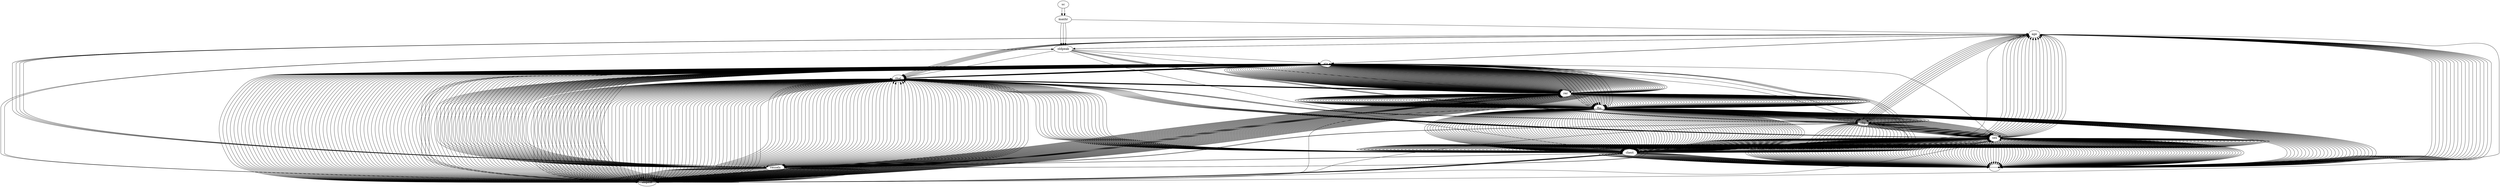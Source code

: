digraph DecisionTree {
	sc -> maxhr
	sc -> maxhr
	maxhr -> age
	maxhr -> oldpeak
	maxhr -> oldpeak
	maxhr -> oldpeak
	age -> thal
	age -> oldpeak
	oldpeak -> rbp
	oldpeak -> age
	oldpeak -> rer
	oldpeak -> thal
	oldpeak -> rbp
	oldpeak -> rbp
	thal -> vessels
	oldpeak -> slopest
	oldpeak -> chest
	rbp -> age
	rbp -> age
	age -> rbp
	age -> vessels
	rer -> thal
	rer -> thal
	thal -> vessels
	thal -> vessels
	rbp -> age
	rbp -> age
	rbp -> age
	rbp -> age
	vessels -> slopest
	slopest -> thal
	slopest -> thal
	chest -> thal
	chest -> thal
	chest -> thal
	age -> sex
	age -> vessels
	age -> thal
	age -> eia
	rbp -> thal
	rbp -> slopest
	vessels -> rbp
	vessels -> chest
	vessels -> rer
	vessels -> rbp
	thal -> vessels
	thal -> vessels
	thal -> vessels
	thal -> vessels
	vessels -> slopest
	vessels -> slopest
	vessels -> slopest
	vessels -> slopest
	vessels -> slopest
	vessels -> slopest
	age -> chest
	age -> vessels
	age -> thal
	age -> slopest
	age -> thal
	age -> eia
	age -> thal
	age -> vessels
	slopest -> oldpeak
	thal -> vessels
	thal -> vessels
	thal -> vessels
	thal -> vessels
	thal -> vessels
	thal -> vessels
	thal -> vessels
	thal -> vessels
	thal -> vessels
	thal -> vessels
	sex -> thal
	sex -> vessels
	vessels -> thal
	vessels -> eia
	vessels -> thal
	vessels -> thal
	thal -> vessels
	thal -> vessels
	thal -> vessels
	eia -> thal
	eia -> vessels
	thal -> vessels
	thal -> vessels
	slopest -> thal
	slopest -> thal
	slopest -> thal
	rbp -> thal
	rbp -> eia
	chest -> thal
	chest -> thal
	chest -> thal
	rer -> thal
	rer -> thal
	rbp -> thal
	rbp -> sex
	vessels -> slopest
	vessels -> slopest
	vessels -> slopest
	vessels -> slopest
	slopest -> eia
	slopest -> eia
	slopest -> eia
	slopest -> eia
	slopest -> eia
	slopest -> eia
	chest -> thal
	chest -> thal
	chest -> thal
	vessels -> chest
	vessels -> thal
	vessels -> thal
	vessels -> thal
	thal -> vessels
	thal -> vessels
	slopest -> sex
	slopest -> thal
	thal -> vessels
	eia -> sex
	eia -> thal
	thal -> vessels
	thal -> vessels
	vessels -> eia
	vessels -> slopest
	vessels -> thal
	vessels -> thal
	oldpeak -> eia
	vessels -> eia
	vessels -> eia
	vessels -> eia
	vessels -> eia
	vessels -> eia
	vessels -> eia
	vessels -> slopest
	vessels -> slopest
	vessels -> slopest
	vessels -> slopest
	vessels -> slopest
	vessels -> slopest
	thal -> vessels
	vessels -> thal
	vessels -> thal
	vessels -> thal
	thal -> slopest
	thal -> slopest
	thal -> slopest
	eia -> thal
	eia -> thal
	thal -> slopest
	thal -> slopest
	thal -> slopest
	thal -> slopest
	thal -> slopest
	vessels -> slopest
	vessels -> slopest
	vessels -> slopest
	vessels -> slopest
	vessels -> slopest
	thal -> vessels
	thal -> vessels
	thal -> vessels
	vessels -> sex
	vessels -> thal
	vessels -> thal
	vessels -> slopest
	vessels -> slopest
	vessels -> slopest
	thal -> vessels
	thal -> vessels
	thal -> vessels
	thal -> vessels
	thal -> vessels
	thal -> slopest
	thal -> slopest
	thal -> slopest
	eia -> slopest
	eia -> thal
	thal -> slopest
	thal -> slopest
	thal -> slopest
	thal -> slopest
	thal -> slopest
	thal -> slopest
	thal -> slopest
	thal -> slopest
	sex -> thal
	sex -> thal
	slopest -> eia
	slopest -> eia
	slopest -> eia
	slopest -> eia
	eia -> rer
	eia -> rer
	eia -> rer
	eia -> rer
	eia -> rer
	eia -> rer
	eia -> rer
	eia -> rer
	thal -> vessels
	thal -> vessels
	thal -> vessels
	thal -> vessels
	thal -> vessels
	chest -> slopest
	chest -> thal
	chest -> thal
	thal -> eia
	thal -> slopest
	thal -> slopest
	thal -> slopest
	thal -> slopest
	thal -> slopest
	vessels -> slopest
	vessels -> slopest
	sex -> chest
	sex -> chest
	thal -> vessels
	vessels -> slopest
	vessels -> slopest
	sex -> thal
	sex -> thal
	thal -> vessels
	thal -> vessels
	vessels -> slopest
	vessels -> slopest
	eia -> thal
	eia -> thal
	slopest -> thal
	slopest -> thal
	thal -> slopest
	thal -> slopest
	thal -> slopest
	eia -> rer
	eia -> rer
	eia -> rer
	eia -> rer
	eia -> rer
	eia -> rer
	eia -> rer
	slopest -> eia
	slopest -> eia
	slopest -> eia
	slopest -> eia
	slopest -> eia
	slopest -> eia
	vessels -> slopest
	vessels -> slopest
	thal -> rer
	thal -> chest
	thal -> slopest
	thal -> slopest
	slopest -> eia
	slopest -> eia
	slopest -> eia
	slopest -> eia
	slopest -> eia
	thal -> slopest
	thal -> slopest
	thal -> slopest
	thal -> slopest
	slopest -> eia
	slopest -> eia
	slopest -> eia
	slopest -> eia
	slopest -> eia
	slopest -> eia
	slopest -> eia
	slopest -> eia
	slopest -> eia
	slopest -> eia
	slopest -> eia
	slopest -> eia
	vessels -> slopest
	vessels -> slopest
	vessels -> slopest
	vessels -> slopest
	vessels -> slopest
	vessels -> slopest
	sex -> thal
	sex -> thal
	thal -> slopest
	thal -> slopest
	slopest -> eia
	slopest -> eia
	slopest -> eia
	slopest -> eia
	slopest -> eia
	vessels -> eia
	vessels -> eia
	vessels -> eia
	vessels -> eia
	vessels -> eia
	slopest -> eia
	slopest -> eia
	slopest -> eia
	slopest -> eia
	slopest -> thal
	slopest -> chest
	slopest -> thal
	thal -> slopest
	thal -> slopest
	slopest -> eia
	slopest -> eia
	slopest -> eia
	slopest -> eia
	slopest -> eia
	slopest -> eia
	slopest -> eia
	slopest -> eia
	slopest -> eia
	slopest -> eia
	slopest -> eia
	thal -> slopest
	thal -> slopest
	thal -> slopest
	thal -> slopest
	eia -> fbs
	eia -> fbs
	eia -> fbs
	eia -> fbs
	rer -> fbs
	rer -> fbs
	rer -> fbs
	rer -> fbs
	rer -> fbs
	rer -> fbs
	rer -> fbs
	rer -> fbs
	rer -> fbs
	rer -> fbs
	rer -> fbs
	vessels -> slopest
	vessels -> slopest
	vessels -> slopest
	vessels -> slopest
	vessels -> slopest
	vessels -> slopest
	vessels -> slopest
	vessels -> slopest
	slopest -> eia
	slopest -> thal
	thal -> slopest
	thal -> slopest
	thal -> slopest
	thal -> slopest
	eia -> slopest
	eia -> slopest
	slopest -> eia
	slopest -> eia
	slopest -> eia
	slopest -> eia
	slopest -> eia
	slopest -> eia
	slopest -> eia
	slopest -> eia
	slopest -> eia
	slopest -> eia
	chest -> eia
	chest -> thal
	chest -> thal
	chest -> vessels
	chest -> thal
	chest -> thal
	chest -> thal
	chest -> thal
	vessels -> eia
	vessels -> eia
	vessels -> eia
	slopest -> eia
	slopest -> eia
	thal -> vessels
	thal -> vessels
	thal -> vessels
	thal -> vessels
	vessels -> slopest
	vessels -> slopest
	vessels -> slopest
	vessels -> slopest
	vessels -> slopest
	slopest -> eia
	slopest -> eia
	thal -> slopest
	thal -> slopest
	thal -> slopest
	thal -> eia
	thal -> eia
	thal -> eia
	slopest -> eia
	slopest -> eia
	slopest -> eia
	slopest -> eia
	rer -> fbs
	rer -> fbs
	rer -> fbs
	rer -> fbs
	rer -> fbs
	rer -> fbs
	rer -> fbs
	eia -> rer
	eia -> rer
	eia -> rer
	eia -> rer
	eia -> rer
	eia -> rer
	slopest -> eia
	slopest -> eia
	slopest -> eia
	slopest -> eia
	rer -> slopest
	rer -> slopest
	chest -> slopest
	chest -> slopest
	chest -> eia
	chest -> slopest
	slopest -> eia
	slopest -> eia
	eia -> rer
	eia -> rer
	eia -> rer
	eia -> rer
	eia -> rer
	slopest -> rer
	slopest -> rer
	slopest -> rer
	slopest -> rer
	slopest -> rer
	eia -> rer
	eia -> rer
	eia -> rer
	eia -> rer
	eia -> rer
	eia -> rer
	eia -> rer
	eia -> rer
	eia -> rer
	eia -> rer
	eia -> rer
	eia -> rer
	slopest -> rer
	slopest -> rer
	slopest -> rer
	slopest -> rer
	slopest -> rer
	slopest -> rer
	slopest -> rer
	slopest -> rer
	slopest -> rer
	thal -> slopest
	thal -> slopest
	thal -> slopest
	slopest -> rer
	slopest -> rer
	eia -> rer
	eia -> rer
	eia -> rer
	eia -> rer
	eia -> rer
	eia -> rer
	eia -> rer
	eia -> rer
	eia -> rer
	eia -> rer
	eia -> rer
	eia -> rer
	eia -> rer
	eia -> rer
	eia -> rer
	eia -> rer
	eia -> rer
	thal -> rer
	thal -> rer
	thal -> rer
	chest -> thal
	chest -> thal
	thal -> rer
	slopest -> rer
	slopest -> rer
	eia -> rer
	eia -> rer
	eia -> rer
	eia -> rer
	eia -> rer
	eia -> rer
	eia -> fbs
	eia -> fbs
	eia -> fbs
	eia -> rer
	eia -> rer
	slopest -> eia
	slopest -> eia
	slopest -> eia
	slopest -> eia
	fbs -> rbp
	fbs -> rbp
	fbs -> rbp
	fbs -> rbp
	fbs -> rbp
	fbs -> rbp
	fbs -> rbp
	fbs -> rbp
	fbs -> rbp
	fbs -> rbp
	fbs -> rbp
	fbs -> rbp
	fbs -> rbp
	fbs -> rbp
	fbs -> rbp
	slopest -> eia
	slopest -> eia
	slopest -> eia
	slopest -> eia
	slopest -> eia
	slopest -> eia
	slopest -> eia
	slopest -> eia
	slopest -> eia
	slopest -> eia
	eia -> thal
	eia -> thal
	thal -> eia
	slopest -> eia
	slopest -> eia
	slopest -> eia
	slopest -> eia
	slopest -> rer
	slopest -> rer
	eia -> rer
	eia -> rer
	eia -> rer
	eia -> rer
	eia -> rer
	eia -> rer
	eia -> rer
	eia -> rer
	eia -> rer
	eia -> rer
	eia -> rer
	eia -> thal
	eia -> thal
	thal -> vessels
	thal -> vessels
	thal -> vessels
	vessels -> thal
	vessels -> rer
	thal -> vessels
	thal -> vessels
	thal -> vessels
	thal -> vessels
	eia -> rer
	eia -> rer
	eia -> rer
	eia -> rer
	eia -> rer
	eia -> rer
	vessels -> slopest
	vessels -> slopest
	vessels -> slopest
	vessels -> slopest
	slopest -> rer
	slopest -> rer
	slopest -> rer
	slopest -> rer
	slopest -> rer
	slopest -> rer
	eia -> rer
	eia -> rer
	slopest -> rer
	slopest -> rer
	slopest -> rer
	slopest -> rer
	slopest -> rer
	slopest -> rer
	eia -> rer
	eia -> rer
	eia -> rer
	eia -> rer
	eia -> rer
	eia -> rer
	eia -> rer
	eia -> rer
	eia -> rer
	eia -> rer
	fbs -> rbp
	fbs -> rbp
	fbs -> rbp
	fbs -> rbp
	fbs -> rbp
	fbs -> rbp
	fbs -> rbp
	rer -> fbs
	rer -> fbs
	rer -> fbs
	rer -> fbs
	rer -> fbs
	rer -> fbs
	rer -> fbs
	eia -> rer
	eia -> rer
	eia -> rer
	eia -> rer
	slopest -> eia
	slopest -> fbs
	slopest -> eia
	slopest -> eia
	slopest -> eia
	eia -> slopest
	eia -> slopest
	slopest -> eia
	slopest -> eia
	eia -> rer
	eia -> rer
	rer -> fbs
	rer -> fbs
	rer -> fbs
	rer -> fbs
	rer -> fbs
	rer -> fbs
	rer -> fbs
	rer -> fbs
	rer -> fbs
	rer -> fbs
	rer -> fbs
	rer -> fbs
	rer -> fbs
	rer -> fbs
	rer -> fbs
	rer -> fbs
	rer -> fbs
	rer -> fbs
	rer -> fbs
	rer -> fbs
	rer -> fbs
	rer -> fbs
	rer -> fbs
	rer -> fbs
	rer -> fbs
	rer -> fbs
	rer -> fbs
	rer -> fbs
	rer -> fbs
	rer -> fbs
	rer -> fbs
	rer -> fbs
	rer -> fbs
	rer -> fbs
	slopest -> rer
	slopest -> rer
	slopest -> rer
	slopest -> rer
	rer -> fbs
	rer -> fbs
	rer -> fbs
	rer -> fbs
	rer -> fbs
	rer -> fbs
	rer -> fbs
	rer -> fbs
	rer -> fbs
	rer -> fbs
	rer -> fbs
	rer -> fbs
	rer -> fbs
	rer -> fbs
	rer -> fbs
	rer -> fbs
	rer -> fbs
	rer -> fbs
	rer -> fbs
	rer -> fbs
	rer -> fbs
	rer -> fbs
	rer -> fbs
	rer -> fbs
	rer -> fbs
	rer -> fbs
	thal -> rer
	thal -> rer
	rer -> fbs
	rer -> fbs
	rer -> fbs
	rer -> fbs
	rer -> fbs
	rer -> fbs
	rer -> fbs
	rer -> fbs
	rer -> fbs
	rer -> fbs
	rer -> fbs
	fbs -> rbp
	fbs -> rbp
	fbs -> rbp
	rer -> fbs
	rer -> fbs
	eia -> rer
	eia -> rer
	eia -> rer
	eia -> rer
	rbp -> chest
	rbp -> chest
	rbp -> chest
	rbp -> chest
	rbp -> chest
	rbp -> chest
	rbp -> chest
	rbp -> chest
	rbp -> chest
	rbp -> chest
	rbp -> chest
	rbp -> chest
	rbp -> chest
	rbp -> chest
	rbp -> chest
	rbp -> chest
	eia -> rer
	eia -> rer
	eia -> rer
	eia -> rer
	eia -> rer
	eia -> rer
	eia -> rer
	eia -> rer
	eia -> rer
	eia -> rer
	eia -> rer
	thal -> rer
	thal -> rer
	eia -> rer
	eia -> rer
	eia -> rer
	eia -> rer
	eia -> rer
	rer -> fbs
	rer -> fbs
	rer -> fbs
	rer -> fbs
	rer -> fbs
	rer -> fbs
	rer -> fbs
	rer -> fbs
	rer -> fbs
	rer -> fbs
	rer -> fbs
	rer -> fbs
	rer -> fbs
	rer -> fbs
	thal -> vessels
	thal -> vessels
	vessels -> eia
	vessels -> eia
	vessels -> eia
	vessels -> eia
	thal -> eia
	rer -> thal
	rer -> thal
	vessels -> eia
	vessels -> eia
	vessels -> eia
	vessels -> eia
	rer -> fbs
	rer -> fbs
	rer -> fbs
	rer -> fbs
	rer -> fbs
	rer -> fbs
	slopest -> rer
	slopest -> rer
	slopest -> rer
	slopest -> rer
	rer -> fbs
	rer -> fbs
	rer -> fbs
	rer -> fbs
	rer -> fbs
	rer -> fbs
	rer -> fbs
	rer -> fbs
	rer -> fbs
	rer -> fbs
	rer -> fbs
	rer -> fbs
	rer -> fbs
	rer -> fbs
	rer -> fbs
	rer -> fbs
	rer -> fbs
	rer -> fbs
	rer -> fbs
	rer -> fbs
	rer -> fbs
	rer -> fbs
	rer -> fbs
	rer -> fbs
	rer -> fbs
	rbp -> chest
	rbp -> chest
	rbp -> chest
	rbp -> chest
	rbp -> chest
	rbp -> chest
	rbp -> chest
	fbs -> rbp
	fbs -> rbp
	fbs -> rbp
	fbs -> rbp
	fbs -> rbp
	fbs -> rbp
	fbs -> rbp
	rer -> fbs
	rer -> fbs
	rer -> fbs
	rer -> fbs
	rer -> fbs
	eia -> fbs
	fbs -> eia
	fbs -> eia
	eia -> fbs
	eia -> rer
	eia -> rer
	slopest -> rer
	slopest -> rer
	eia -> rer
	eia -> rer
	rer -> fbs
	rer -> fbs
	fbs -> chest
	fbs -> chest
	fbs -> chest
	fbs -> chest
	fbs -> chest
	fbs -> chest
	fbs -> chest
	fbs -> chest
	fbs -> chest
	fbs -> chest
	fbs -> chest
	fbs -> chest
	fbs -> chest
	fbs -> chest
	fbs -> chest
	fbs -> chest
	fbs -> chest
	fbs -> chest
	fbs -> chest
	fbs -> chest
	fbs -> chest
	fbs -> chest
	fbs -> chest
	fbs -> chest
	fbs -> chest
	fbs -> chest
	fbs -> chest
	fbs -> chest
	fbs -> chest
	fbs -> chest
	fbs -> chest
	fbs -> chest
	fbs -> chest
	fbs -> chest
	fbs -> chest
	fbs -> chest
	rer -> fbs
	rer -> fbs
	rer -> fbs
	rer -> fbs
	fbs -> chest
	fbs -> chest
	fbs -> chest
	fbs -> chest
	fbs -> chest
	fbs -> chest
	fbs -> chest
	fbs -> chest
	fbs -> chest
	fbs -> chest
	fbs -> chest
	fbs -> chest
	fbs -> chest
	fbs -> chest
	fbs -> chest
	fbs -> chest
	fbs -> chest
	fbs -> chest
	fbs -> chest
	fbs -> chest
	fbs -> chest
	fbs -> chest
	fbs -> chest
	fbs -> chest
	fbs -> chest
	fbs -> chest
	fbs -> chest
	rer -> fbs
	rer -> fbs
	fbs -> chest
	fbs -> chest
	fbs -> chest
	fbs -> chest
	fbs -> rbp
	fbs -> rbp
	fbs -> rbp
	fbs -> rbp
	fbs -> rbp
	fbs -> rbp
	fbs -> rbp
	fbs -> rbp
	rbp -> chest
	rbp -> chest
	rbp -> chest
	fbs -> chest
	fbs -> chest
	rer -> fbs
	rer -> fbs
	rer -> fbs
	rer -> fbs
	chest -> sex
	chest -> sex
	chest -> sex
	chest -> sex
	chest -> sex
	chest -> sex
	chest -> sex
	chest -> sex
	chest -> sex
	chest -> sex
	chest -> sex
	chest -> sex
	chest -> sex
	chest -> sex
	chest -> sex
	chest -> sex
	chest -> sex
	rer -> fbs
	rer -> fbs
	rer -> fbs
	rer -> fbs
	rer -> fbs
	rer -> fbs
	rer -> fbs
	rer -> fbs
	rer -> fbs
	rer -> fbs
	rer -> fbs
	rer -> fbs
	rer -> fbs
	rer -> fbs
	rer -> fbs
	rer -> fbs
	rer -> fbs
	rer -> fbs
	rer -> fbs
	rer -> fbs
	rer -> fbs
	fbs -> chest
	fbs -> chest
	fbs -> chest
	fbs -> chest
	fbs -> chest
	fbs -> chest
	fbs -> chest
	fbs -> chest
	fbs -> chest
	fbs -> chest
	fbs -> chest
	fbs -> chest
	fbs -> chest
	fbs -> chest
	fbs -> chest
	vessels -> rer
	vessels -> rer
	eia -> rer
	eia -> rer
	eia -> rer
	eia -> rer
	eia -> rer
	thal -> eia
	thal -> eia
	eia -> rer
	eia -> rer
	eia -> rer
	eia -> rer
	eia -> rer
	fbs -> chest
	fbs -> chest
	fbs -> chest
	fbs -> chest
	fbs -> chest
	fbs -> chest
	rer -> fbs
	rer -> fbs
	rer -> fbs
	rer -> fbs
	fbs -> chest
	fbs -> chest
	fbs -> chest
	fbs -> chest
	fbs -> chest
	fbs -> chest
	fbs -> chest
	fbs -> chest
	fbs -> chest
	fbs -> chest
	fbs -> chest
	fbs -> chest
	fbs -> chest
	fbs -> chest
	fbs -> chest
	fbs -> chest
	fbs -> chest
	fbs -> chest
	fbs -> chest
	fbs -> chest
	fbs -> chest
	fbs -> chest
	fbs -> chest
	fbs -> chest
	fbs -> chest
	chest -> sex
	chest -> sex
	chest -> sex
	chest -> sex
	chest -> sex
	chest -> sex
	chest -> sex
	rbp -> sex
	rbp -> sex
	rbp -> sex
	rbp -> sex
	rbp -> sex
	rbp -> sex
	rbp -> sex
	rbp -> sex
	fbs -> chest
	fbs -> chest
	fbs -> chest
	fbs -> chest
	fbs -> chest
	fbs -> chest
	fbs -> chest
	eia -> chest
	eia -> chest
	fbs -> chest
	rer -> fbs
	rer -> fbs
	rer -> fbs
	rer -> fbs
	rer -> fbs
	rer -> fbs
	rer -> fbs
	rer -> fbs
	fbs -> chest
	fbs -> chest
	chest -> sex
	chest -> sex
	chest -> sex
	chest -> sex
	chest -> sex
	chest -> sex
	chest -> sex
	chest -> sex
	chest -> sex
	chest -> sex
	chest -> sex
	chest -> sex
	chest -> sex
	chest -> sex
	chest -> sex
	chest -> sex
	chest -> sex
	chest -> sex
	chest -> sex
	chest -> sex
	chest -> sex
	chest -> sex
	chest -> sex
	chest -> sex
	chest -> sex
	chest -> sex
	chest -> sex
	chest -> sex
	chest -> sex
	chest -> sex
	chest -> sex
	chest -> sex
	chest -> sex
	chest -> sex
	chest -> sex
	chest -> sex
	chest -> sex
	chest -> sex
	chest -> sex
	chest -> sex
	fbs -> chest
	fbs -> chest
	fbs -> chest
	fbs -> chest
	chest -> sex
	chest -> sex
	chest -> sex
	chest -> sex
	chest -> sex
	chest -> sex
	chest -> sex
	chest -> sex
	chest -> sex
	chest -> sex
	chest -> sex
	chest -> sex
	chest -> sex
	chest -> sex
	chest -> sex
	chest -> sex
	chest -> sex
	chest -> sex
	chest -> sex
	chest -> sex
	chest -> sex
	chest -> sex
	chest -> sex
	chest -> sex
	chest -> sex
	chest -> sex
	chest -> sex
	chest -> sex
	chest -> sex
	chest -> sex
	fbs -> sex
	fbs -> sex
	chest -> sex
	chest -> sex
	chest -> sex
	chest -> sex
	rbp -> sex
	rbp -> sex
	rbp -> sex
	rbp -> sex
	rbp -> sex
	rbp -> sex
	rbp -> sex
	rbp -> sex
	chest -> sex
	chest -> sex
	chest -> sex
	chest -> sex
	chest -> sex
	fbs -> chest
	fbs -> chest
	fbs -> chest
	fbs -> chest
	sex -> age
	sex -> age
	sex -> age
	sex -> age
	sex -> age
	sex -> age
	sex -> age
	sex -> age
	sex -> age
	sex -> age
	sex -> age
	sex -> age
	sex -> age
	sex -> age
	sex -> age
	sex -> age
	sex -> age
	fbs -> sex
	fbs -> sex
	fbs -> sex
	fbs -> sex
	fbs -> sex
	fbs -> sex
	fbs -> sex
	fbs -> sex
	fbs -> sex
	fbs -> sex
	fbs -> sex
	fbs -> sex
	fbs -> sex
	fbs -> sex
	fbs -> sex
	fbs -> sex
	fbs -> sex
	fbs -> sex
	fbs -> sex
	fbs -> sex
	fbs -> sex
	chest -> sex
	chest -> sex
	chest -> sex
	chest -> sex
	chest -> sex
	chest -> sex
	chest -> sex
	chest -> sex
	chest -> sex
	chest -> sex
	chest -> sex
	chest -> sex
	chest -> sex
	chest -> sex
	chest -> sex
	rer -> fbs
	rer -> fbs
	rer -> fbs
	rer -> fbs
	rer -> fbs
	rer -> fbs
	rer -> fbs
	rer -> fbs
	rer -> fbs
	eia -> fbs
	eia -> fbs
	rer -> fbs
	rer -> fbs
	rer -> fbs
	rer -> fbs
	rer -> fbs
	chest -> sex
	chest -> sex
	chest -> sex
	chest -> sex
	chest -> sex
	chest -> sex
	fbs -> chest
	fbs -> chest
	fbs -> chest
	fbs -> chest
	chest -> sex
	chest -> sex
	chest -> sex
	chest -> sex
	chest -> sex
	chest -> sex
	chest -> sex
	chest -> sex
	chest -> sex
	chest -> sex
	chest -> sex
	chest -> sex
	chest -> sex
	chest -> sex
	chest -> sex
	chest -> sex
	chest -> sex
	chest -> sex
	chest -> sex
	chest -> sex
	chest -> sex
	chest -> sex
	chest -> sex
	chest -> sex
	chest -> sex
	chest -> sex
	chest -> sex
	chest -> sex
	sex -> ""
	sex -> ""
	sex -> ""
	sex -> ""
	sex -> ""
	sex -> ""
	sex -> ""
	sex -> ""
	sex -> ""
	sex -> ""
	sex -> ""
	sex -> ""
	sex -> ""
	sex -> ""
	sex -> ""
	chest -> ""
	chest -> ""
	chest -> ""
	chest -> ""
	chest -> ""
	chest -> ""
	chest -> ""
	chest -> ""
	chest -> ""
	chest -> ""
	chest -> ""
	chest -> ""
	fbs -> ""
	fbs -> ""
	fbs -> ""
	fbs -> ""
	fbs -> ""
	fbs -> ""
	fbs -> ""
	fbs -> ""
	chest -> ""
	chest -> ""
	sex -> ""
	sex -> ""
	sex -> ""
	sex -> ""
	sex -> ""
	sex -> ""
	sex -> ""
	sex -> ""
	sex -> ""
	sex -> ""
	sex -> ""
	sex -> ""
	sex -> ""
	sex -> ""
	sex -> ""
	sex -> ""
	sex -> ""
	sex -> ""
	sex -> ""
	sex -> ""
	sex -> ""
	sex -> ""
	sex -> ""
	sex -> ""
	sex -> ""
	sex -> ""
	sex -> ""
	sex -> ""
	sex -> ""
	sex -> ""
	sex -> ""
	sex -> ""
	sex -> ""
	sex -> ""
	sex -> ""
	sex -> ""
	sex -> ""
	sex -> ""
	sex -> ""
	sex -> ""
	chest -> ""
	chest -> ""
	chest -> ""
	chest -> ""
	sex -> ""
	sex -> ""
	sex -> ""
	sex -> ""
	sex -> ""
	sex -> ""
	sex -> ""
	sex -> ""
	sex -> ""
	sex -> ""
	sex -> ""
	sex -> ""
	sex -> ""
	sex -> ""
	sex -> ""
	sex -> ""
	sex -> ""
	sex -> ""
	sex -> ""
	sex -> ""
	sex -> ""
	sex -> ""
	sex -> ""
	sex -> ""
	sex -> ""
	sex -> ""
	sex -> ""
	sex -> ""
	sex -> ""
	sex -> ""
	sex -> ""
	sex -> ""
	sex -> ""
	sex -> ""
	sex -> ""
	sex -> ""
	sex -> ""
	sex -> ""
	sex -> ""
	sex -> ""
	sex -> ""
	sex -> ""
	sex -> ""
	sex -> ""
	sex -> ""
	sex -> ""
	sex -> ""
	sex -> ""
	sex -> ""
	sex -> ""
	chest -> ""
	chest -> ""
	chest -> ""
	chest -> ""
	age -> ""
	age -> ""
	age -> ""
	age -> ""
	age -> ""
	age -> ""
	age -> ""
	age -> ""
	age -> ""
	age -> ""
	age -> ""
	age -> ""
	age -> ""
	age -> ""
	age -> ""
	age -> ""
	age -> ""
	sex -> ""
	sex -> ""
	sex -> ""
	sex -> ""
	sex -> ""
	sex -> ""
	sex -> ""
	sex -> ""
	sex -> ""
	sex -> ""
	sex -> ""
	sex -> ""
	sex -> ""
	sex -> ""
	sex -> ""
	sex -> ""
	sex -> ""
	sex -> ""
	sex -> ""
	sex -> ""
	sex -> ""
	sex -> ""
	sex -> ""
	sex -> ""
	sex -> ""
	sex -> ""
	sex -> ""
	sex -> ""
	sex -> ""
	sex -> ""
	sex -> ""
	sex -> ""
	sex -> ""
	sex -> ""
	sex -> ""
	sex -> ""
	sex -> ""
	sex -> ""
	sex -> ""
	fbs -> ""
	fbs -> ""
	fbs -> ""
	fbs -> ""
	fbs -> ""
	fbs -> ""
	fbs -> ""
	fbs -> ""
	fbs -> ""
	fbs -> ""
	fbs -> ""
	fbs -> ""
	fbs -> ""
	fbs -> ""
	fbs -> ""
	fbs -> ""
	fbs -> ""
	sex -> ""
	sex -> ""
	sex -> ""
	sex -> ""
	sex -> ""
	sex -> ""
	chest -> ""
	chest -> ""
	chest -> ""
	chest -> ""
	sex -> ""
	sex -> ""
	sex -> ""
	sex -> ""
	sex -> ""
	sex -> ""
	sex -> ""
	sex -> ""
	sex -> ""
	sex -> ""
	sex -> ""
	sex -> ""
	sex -> ""
	sex -> ""
	sex -> ""
	sex -> ""
	sex -> ""
	sex -> ""
	sex -> ""
	sex -> ""
	sex -> ""
	sex -> ""
	sex -> ""
	sex -> ""
	sex -> ""
	sex -> ""
	sex -> ""
	sex -> ""
	sex -> ""
	sex -> ""
}
